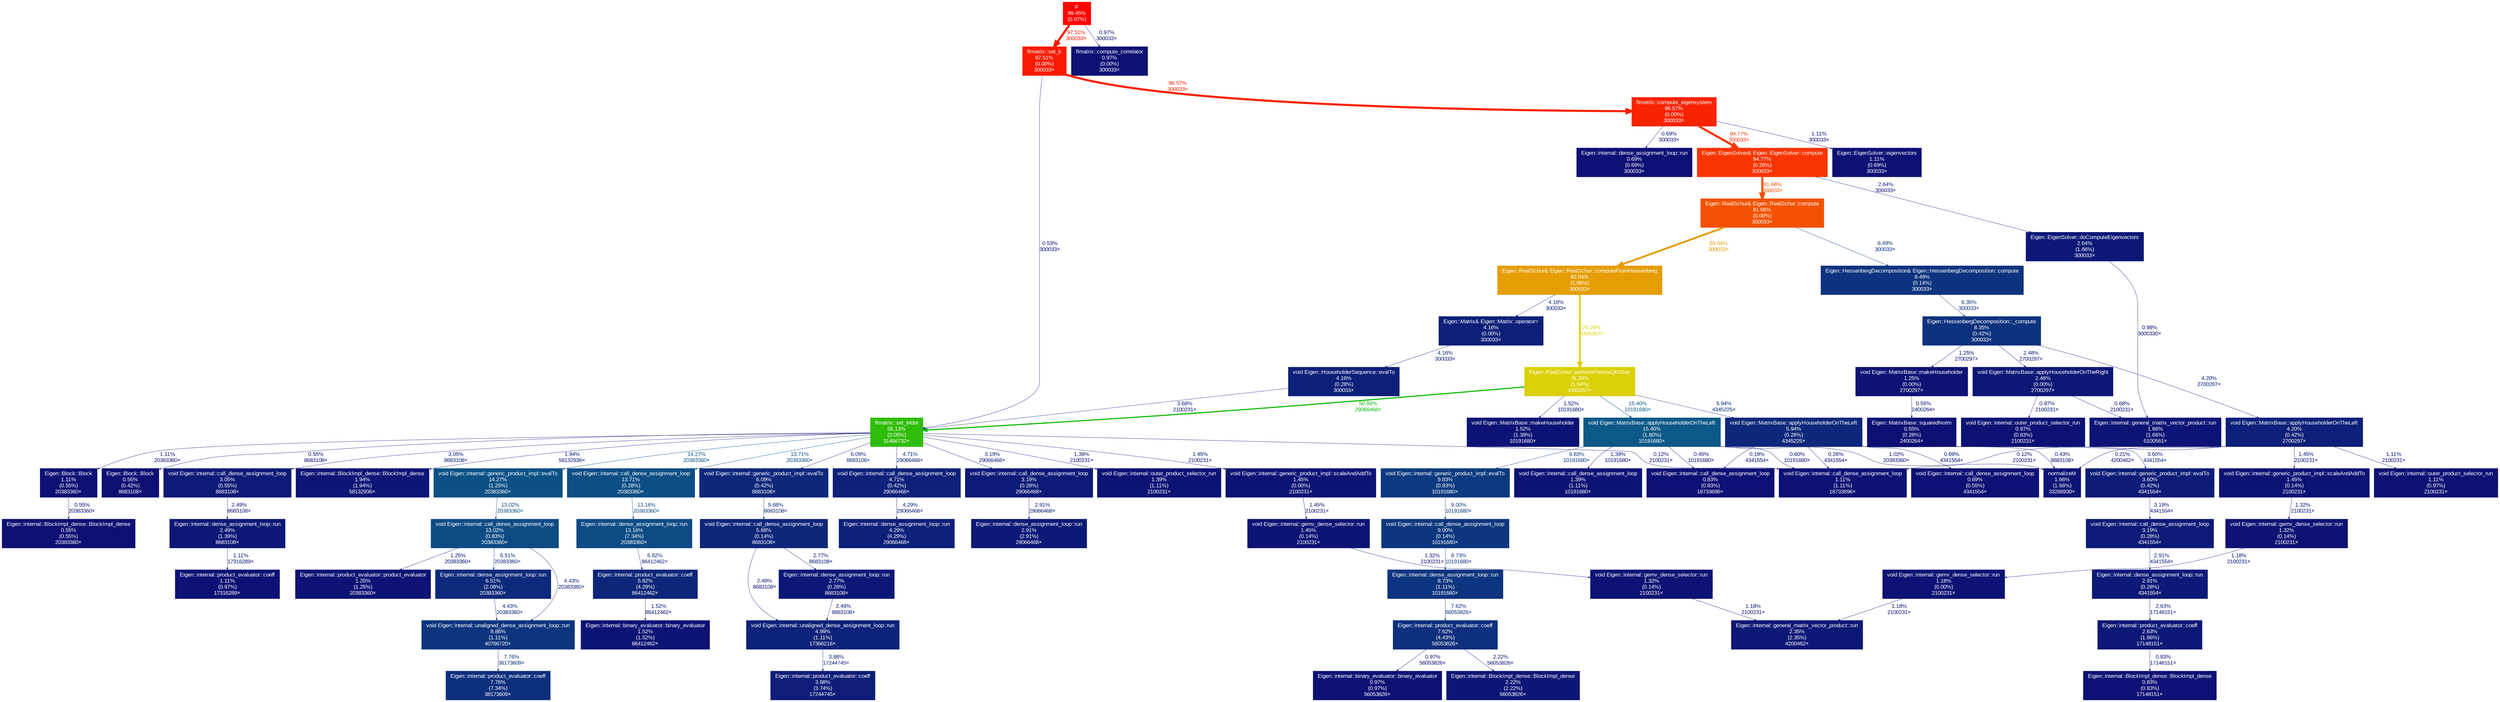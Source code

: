 digraph {
	graph [fontname=Arial, nodesep=0.125, ranksep=0.25];
	node [fontcolor=white, fontname=Arial, height=0, shape=box, style=filled, width=0];
	edge [fontname=Arial];
	1 [color="#fe0600", fontcolor="#ffffff", fontsize="10.00", label="F\n99.45%\n(0.97%)"];
	1 -> 2 [arrowsize="0.99", color="#fb1a01", fontcolor="#fb1a01", fontsize="10.00", label="97.51%\n300033×", labeldistance="3.90", penwidth="3.90"];
	1 -> 68 [arrowsize="0.35", color="#0d1174", fontcolor="#0d1174", fontsize="10.00", label="0.97%\n300033×", labeldistance="0.50", penwidth="0.50"];
	2 [color="#fb1a01", fontcolor="#ffffff", fontsize="10.00", label="flmatrix::set_k\n97.51%\n(0.00%)\n300033×"];
	2 -> 3 [arrowsize="0.98", color="#fa2301", fontcolor="#fa2301", fontsize="10.00", label="96.57%\n300033×", labeldistance="3.86", penwidth="3.86"];
	2 -> 8 [arrowsize="0.35", color="#0d0f73", fontcolor="#0d0f73", fontsize="10.00", label="0.53%\n300033×", labeldistance="0.50", penwidth="0.50"];
	3 [color="#fa2301", fontcolor="#ffffff", fontsize="10.00", label="flmatrix::compute_eigensystem\n96.57%\n(0.00%)\n300033×"];
	3 -> 4 [arrowsize="0.97", color="#f73501", fontcolor="#f73501", fontsize="10.00", label="94.77%\n300033×", labeldistance="3.79", penwidth="3.79"];
	3 -> 66 [arrowsize="0.35", color="#0d1174", fontcolor="#0d1174", fontsize="10.00", label="1.11%\n300033×", labeldistance="0.50", penwidth="0.50"];
	3 -> 73 [arrowsize="0.35", color="#0d1074", fontcolor="#0d1074", fontsize="10.00", label="0.69%\n300033×", labeldistance="0.50", penwidth="0.50"];
	4 [color="#f73501", fontcolor="#ffffff", fontsize="10.00", label="Eigen::EigenSolver& Eigen::EigenSolver::compute\n94.77%\n(0.28%)\n300033×"];
	4 -> 5 [arrowsize="0.96", color="#f25202", fontcolor="#f25202", fontsize="10.00", label="91.66%\n300033×", labeldistance="3.67", penwidth="3.67"];
	4 -> 41 [arrowsize="0.35", color="#0d1876", fontcolor="#0d1876", fontsize="10.00", label="2.64%\n300033×", labeldistance="0.50", penwidth="0.50"];
	5 [color="#f25202", fontcolor="#ffffff", fontsize="10.00", label="Eigen::RealSchur& Eigen::RealSchur::compute\n91.66%\n(0.00%)\n300033×"];
	5 -> 6 [arrowsize="0.91", color="#e59d04", fontcolor="#e59d04", fontsize="10.00", label="83.04%\n300033×", labeldistance="3.32", penwidth="3.32"];
	5 -> 18 [arrowsize="0.35", color="#0d337e", fontcolor="#0d337e", fontsize="10.00", label="8.49%\n300033×", labeldistance="0.50", penwidth="0.50"];
	6 [color="#e59d04", fontcolor="#ffffff", fontsize="10.00", label="Eigen::RealSchur& Eigen::RealSchur::computeFromHessenberg\n83.04%\n(1.66%)\n300033×"];
	6 -> 7 [arrowsize="0.87", color="#dbd005", fontcolor="#dbd005", fontsize="10.00", label="76.29%\n4345257×", labeldistance="3.05", penwidth="3.05"];
	6 -> 31 [arrowsize="0.35", color="#0d1f78", fontcolor="#0d1f78", fontsize="10.00", label="4.16%\n300033×", labeldistance="0.50", penwidth="0.50"];
	7 [color="#dbd005", fontcolor="#ffffff", fontsize="10.00", label="Eigen::RealSchur::performFrancisQRStep\n76.29%\n(1.94%)\n4345257×"];
	7 -> 8 [arrowsize="0.71", color="#10b709", fontcolor="#10b709", fontsize="10.00", label="50.93%\n29066468×", labeldistance="2.04", penwidth="2.04"];
	7 -> 9 [arrowsize="0.39", color="#0c5887", fontcolor="#0c5887", fontsize="10.00", label="15.40%\n10191680×", labeldistance="0.62", penwidth="0.62"];
	7 -> 25 [arrowsize="0.35", color="#0d277a", fontcolor="#0d277a", fontsize="10.00", label="5.94%\n4345225×", labeldistance="0.50", penwidth="0.50"];
	7 -> 51 [arrowsize="0.35", color="#0d1375", fontcolor="#0d1375", fontsize="10.00", label="1.52%\n10191680×", labeldistance="0.50", penwidth="0.50"];
	8 [color="#2ebd09", fontcolor="#ffffff", fontsize="10.00", label="flmatrix::set_Mdot\n55.13%\n(3.05%)\n31466732×"];
	8 -> 10 [arrowsize="0.38", color="#0c5185", fontcolor="#0c5185", fontsize="10.00", label="14.27%\n20383360×", labeldistance="0.57", penwidth="0.57"];
	8 -> 11 [arrowsize="0.37", color="#0d4e84", fontcolor="#0d4e84", fontsize="10.00", label="13.71%\n20383360×", labeldistance="0.55", penwidth="0.55"];
	8 -> 23 [arrowsize="0.35", color="#0d277b", fontcolor="#0d277b", fontsize="10.00", label="6.09%\n8683108×", labeldistance="0.50", penwidth="0.50"];
	8 -> 28 [arrowsize="0.35", color="#0d2179", fontcolor="#0d2179", fontsize="10.00", label="4.71%\n29066468×", labeldistance="0.50", penwidth="0.50"];
	8 -> 35 [arrowsize="0.35", color="#0d1a77", fontcolor="#0d1a77", fontsize="10.00", label="3.19%\n29066468×", labeldistance="0.50", penwidth="0.50"];
	8 -> 36 [arrowsize="0.35", color="#0d1a77", fontcolor="#0d1a77", fontsize="10.00", label="3.05%\n8683108×", labeldistance="0.50", penwidth="0.50"];
	8 -> 47 [arrowsize="0.35", color="#0d1575", fontcolor="#0d1575", fontsize="10.00", label="1.94%\n58132936×", labeldistance="0.50", penwidth="0.50"];
	8 -> 53 [arrowsize="0.35", color="#0d1375", fontcolor="#0d1375", fontsize="10.00", label="1.45%\n2100231×", labeldistance="0.50", penwidth="0.50"];
	8 -> 55 [arrowsize="0.35", color="#0d1275", fontcolor="#0d1275", fontsize="10.00", label="1.39%\n2100231×", labeldistance="0.50", penwidth="0.50"];
	8 -> 62 [arrowsize="0.35", color="#0d1174", fontcolor="#0d1174", fontsize="10.00", label="1.11%\n20383360×", labeldistance="0.50", penwidth="0.50"];
	8 -> 63 [arrowsize="0.35", color="#0d0d73", fontcolor="#0d0d73", fontsize="10.00", label="0.12%\n2100231×", labeldistance="0.50", penwidth="0.50"];
	8 -> 75 [arrowsize="0.35", color="#0d0f73", fontcolor="#0d0f73", fontsize="10.00", label="0.55%\n8683108×", labeldistance="0.50", penwidth="0.50"];
	9 [color="#0c5887", fontcolor="#ffffff", fontsize="10.00", label="void Eigen::MatrixBase::applyHouseholderOnTheLeft\n15.40%\n(1.80%)\n10191680×"];
	9 -> 14 [arrowsize="0.35", color="#0d3a7f", fontcolor="#0d3a7f", fontsize="10.00", label="9.83%\n10191680×", labeldistance="0.50", penwidth="0.50"];
	9 -> 48 [arrowsize="0.35", color="#0d1174", fontcolor="#0d1174", fontsize="10.00", label="1.02%\n20383360×", labeldistance="0.50", penwidth="0.50"];
	9 -> 56 [arrowsize="0.35", color="#0d1275", fontcolor="#0d1275", fontsize="10.00", label="1.39%\n10191680×", labeldistance="0.50", penwidth="0.50"];
	9 -> 63 [arrowsize="0.35", color="#0d0f74", fontcolor="#0d0f74", fontsize="10.00", label="0.60%\n10191680×", labeldistance="0.50", penwidth="0.50"];
	9 -> 70 [arrowsize="0.35", color="#0d0f73", fontcolor="#0d0f73", fontsize="10.00", label="0.45%\n10191680×", labeldistance="0.50", penwidth="0.50"];
	10 [color="#0c5185", fontcolor="#ffffff", fontsize="10.00", label="void Eigen::internal::generic_product_impl::evalTo\n14.27%\n(1.25%)\n20383360×"];
	10 -> 13 [arrowsize="0.36", color="#0d4b84", fontcolor="#0d4b84", fontsize="10.00", label="13.02%\n20383360×", labeldistance="0.52", penwidth="0.52"];
	11 [color="#0d4e84", fontcolor="#ffffff", fontsize="10.00", label="void Eigen::internal::call_dense_assignment_loop\n13.71%\n(0.28%)\n20383360×"];
	11 -> 12 [arrowsize="0.36", color="#0d4b84", fontcolor="#0d4b84", fontsize="10.00", label="13.16%\n20383360×", labeldistance="0.53", penwidth="0.53"];
	12 [color="#0d4b84", fontcolor="#ffffff", fontsize="10.00", label="Eigen::internal::dense_assignment_loop::run\n13.16%\n(7.34%)\n20383360×"];
	12 -> 24 [arrowsize="0.35", color="#0d267a", fontcolor="#0d267a", fontsize="10.00", label="5.82%\n86412462×", labeldistance="0.50", penwidth="0.50"];
	13 [color="#0d4b84", fontcolor="#ffffff", fontsize="10.00", label="void Eigen::internal::call_dense_assignment_loop\n13.02%\n(0.83%)\n20383360×"];
	13 -> 15 [arrowsize="0.35", color="#0d2078", fontcolor="#0d2078", fontsize="10.00", label="4.43%\n20383360×", labeldistance="0.50", penwidth="0.50"];
	13 -> 22 [arrowsize="0.35", color="#0d297b", fontcolor="#0d297b", fontsize="10.00", label="6.51%\n20383360×", labeldistance="0.50", penwidth="0.50"];
	13 -> 59 [arrowsize="0.35", color="#0d1274", fontcolor="#0d1274", fontsize="10.00", label="1.25%\n20383360×", labeldistance="0.50", penwidth="0.50"];
	14 [color="#0d3a7f", fontcolor="#ffffff", fontsize="10.00", label="void Eigen::internal::generic_product_impl::evalTo\n9.83%\n(0.83%)\n10191680×"];
	14 -> 16 [arrowsize="0.35", color="#0d367e", fontcolor="#0d367e", fontsize="10.00", label="9.00%\n10191680×", labeldistance="0.50", penwidth="0.50"];
	15 [color="#0d357e", fontcolor="#ffffff", fontsize="10.00", label="void Eigen::internal::unaligned_dense_assignment_loop::run\n8.86%\n(1.11%)\n40766720×"];
	15 -> 20 [arrowsize="0.35", color="#0d2f7d", fontcolor="#0d2f7d", fontsize="10.00", label="7.76%\n38173609×", labeldistance="0.50", penwidth="0.50"];
	16 [color="#0d367e", fontcolor="#ffffff", fontsize="10.00", label="void Eigen::internal::call_dense_assignment_loop\n9.00%\n(0.14%)\n10191680×"];
	16 -> 17 [arrowsize="0.35", color="#0d347e", fontcolor="#0d347e", fontsize="10.00", label="8.73%\n10191680×", labeldistance="0.50", penwidth="0.50"];
	17 [color="#0d347e", fontcolor="#ffffff", fontsize="10.00", label="Eigen::internal::dense_assignment_loop::run\n8.73%\n(1.11%)\n10191680×"];
	17 -> 21 [arrowsize="0.35", color="#0d2f7d", fontcolor="#0d2f7d", fontsize="10.00", label="7.62%\n56053826×", labeldistance="0.50", penwidth="0.50"];
	18 [color="#0d337e", fontcolor="#ffffff", fontsize="10.00", label="Eigen::HessenbergDecomposition& Eigen::HessenbergDecomposition::compute\n8.49%\n(0.14%)\n300033×"];
	18 -> 19 [arrowsize="0.35", color="#0d327d", fontcolor="#0d327d", fontsize="10.00", label="8.35%\n300033×", labeldistance="0.50", penwidth="0.50"];
	19 [color="#0d327d", fontcolor="#ffffff", fontsize="10.00", label="Eigen::HessenbergDecomposition::_compute\n8.35%\n(0.42%)\n300033×"];
	19 -> 30 [arrowsize="0.35", color="#0d1f78", fontcolor="#0d1f78", fontsize="10.00", label="4.20%\n2700297×", labeldistance="0.50", penwidth="0.50"];
	19 -> 44 [arrowsize="0.35", color="#0d1776", fontcolor="#0d1776", fontsize="10.00", label="2.48%\n2700297×", labeldistance="0.50", penwidth="0.50"];
	19 -> 61 [arrowsize="0.35", color="#0d1274", fontcolor="#0d1274", fontsize="10.00", label="1.25%\n2700297×", labeldistance="0.50", penwidth="0.50"];
	20 [color="#0d2f7d", fontcolor="#ffffff", fontsize="10.00", label="Eigen::internal::product_evaluator::coeff\n7.76%\n(7.34%)\n38173609×"];
	21 [color="#0d2f7d", fontcolor="#ffffff", fontsize="10.00", label="Eigen::internal::product_evaluator::coeff\n7.62%\n(4.43%)\n56053826×"];
	21 -> 46 [arrowsize="0.35", color="#0d1676", fontcolor="#0d1676", fontsize="10.00", label="2.22%\n56053826×", labeldistance="0.50", penwidth="0.50"];
	21 -> 69 [arrowsize="0.35", color="#0d1174", fontcolor="#0d1174", fontsize="10.00", label="0.97%\n56053826×", labeldistance="0.50", penwidth="0.50"];
	22 [color="#0d297b", fontcolor="#ffffff", fontsize="10.00", label="Eigen::internal::dense_assignment_loop::run\n6.51%\n(2.08%)\n20383360×"];
	22 -> 15 [arrowsize="0.35", color="#0d2078", fontcolor="#0d2078", fontsize="10.00", label="4.43%\n20383360×", labeldistance="0.50", penwidth="0.50"];
	23 [color="#0d277b", fontcolor="#ffffff", fontsize="10.00", label="void Eigen::internal::generic_product_impl::evalTo\n6.09%\n(0.42%)\n8683108×"];
	23 -> 26 [arrowsize="0.35", color="#0d267a", fontcolor="#0d267a", fontsize="10.00", label="5.68%\n8683108×", labeldistance="0.50", penwidth="0.50"];
	24 [color="#0d267a", fontcolor="#ffffff", fontsize="10.00", label="Eigen::internal::product_evaluator::coeff\n5.82%\n(4.29%)\n86412462×"];
	24 -> 50 [arrowsize="0.35", color="#0d1375", fontcolor="#0d1375", fontsize="10.00", label="1.52%\n86412462×", labeldistance="0.50", penwidth="0.50"];
	25 [color="#0d277a", fontcolor="#ffffff", fontsize="10.00", label="void Eigen::MatrixBase::applyHouseholderOnTheLeft\n5.94%\n(0.28%)\n4345225×"];
	25 -> 34 [arrowsize="0.35", color="#0d1c77", fontcolor="#0d1c77", fontsize="10.00", label="3.60%\n4341554×", labeldistance="0.50", penwidth="0.50"];
	25 -> 48 [arrowsize="0.35", color="#0d0f73", fontcolor="#0d0f73", fontsize="10.00", label="0.43%\n8683108×", labeldistance="0.50", penwidth="0.50"];
	25 -> 63 [arrowsize="0.35", color="#0d0e73", fontcolor="#0d0e73", fontsize="10.00", label="0.26%\n4341554×", labeldistance="0.50", penwidth="0.50"];
	25 -> 70 [arrowsize="0.35", color="#0d0e73", fontcolor="#0d0e73", fontsize="10.00", label="0.19%\n4341554×", labeldistance="0.50", penwidth="0.50"];
	25 -> 72 [arrowsize="0.35", color="#0d1074", fontcolor="#0d1074", fontsize="10.00", label="0.69%\n4341554×", labeldistance="0.50", penwidth="0.50"];
	26 [color="#0d267a", fontcolor="#ffffff", fontsize="10.00", label="void Eigen::internal::call_dense_assignment_loop\n5.68%\n(0.14%)\n8683108×"];
	26 -> 27 [arrowsize="0.35", color="#0d1776", fontcolor="#0d1776", fontsize="10.00", label="2.49%\n8683108×", labeldistance="0.50", penwidth="0.50"];
	26 -> 40 [arrowsize="0.35", color="#0d1876", fontcolor="#0d1876", fontsize="10.00", label="2.77%\n8683108×", labeldistance="0.50", penwidth="0.50"];
	27 [color="#0d2279", fontcolor="#ffffff", fontsize="10.00", label="void Eigen::internal::unaligned_dense_assignment_loop::run\n4.99%\n(1.11%)\n17366216×"];
	27 -> 33 [arrowsize="0.35", color="#0d1d78", fontcolor="#0d1d78", fontsize="10.00", label="3.88%\n17244745×", labeldistance="0.50", penwidth="0.50"];
	28 [color="#0d2179", fontcolor="#ffffff", fontsize="10.00", label="void Eigen::internal::call_dense_assignment_loop\n4.71%\n(0.42%)\n29066468×"];
	28 -> 29 [arrowsize="0.35", color="#0d1f78", fontcolor="#0d1f78", fontsize="10.00", label="4.29%\n29066468×", labeldistance="0.50", penwidth="0.50"];
	29 [color="#0d1f78", fontcolor="#ffffff", fontsize="10.00", label="Eigen::internal::dense_assignment_loop::run\n4.29%\n(4.29%)\n29066468×"];
	30 [color="#0d1f78", fontcolor="#ffffff", fontsize="10.00", label="void Eigen::MatrixBase::applyHouseholderOnTheLeft\n4.20%\n(0.42%)\n2700297×"];
	30 -> 48 [arrowsize="0.35", color="#0d0e73", fontcolor="#0d0e73", fontsize="10.00", label="0.21%\n4200462×", labeldistance="0.50", penwidth="0.50"];
	30 -> 54 [arrowsize="0.35", color="#0d1375", fontcolor="#0d1375", fontsize="10.00", label="1.45%\n2100231×", labeldistance="0.50", penwidth="0.50"];
	30 -> 63 [arrowsize="0.35", color="#0d0d73", fontcolor="#0d0d73", fontsize="10.00", label="0.12%\n2100231×", labeldistance="0.50", penwidth="0.50"];
	30 -> 65 [arrowsize="0.35", color="#0d1174", fontcolor="#0d1174", fontsize="10.00", label="1.11%\n2100231×", labeldistance="0.50", penwidth="0.50"];
	31 [color="#0d1f78", fontcolor="#ffffff", fontsize="10.00", label="Eigen::Matrix& Eigen::Matrix::operator=\n4.16%\n(0.00%)\n300033×"];
	31 -> 32 [arrowsize="0.35", color="#0d1f78", fontcolor="#0d1f78", fontsize="10.00", label="4.16%\n300033×", labeldistance="0.50", penwidth="0.50"];
	32 [color="#0d1f78", fontcolor="#ffffff", fontsize="10.00", label="void Eigen::HouseholderSequence::evalTo\n4.16%\n(0.28%)\n300033×"];
	32 -> 8 [arrowsize="0.35", color="#0d1c77", fontcolor="#0d1c77", fontsize="10.00", label="3.68%\n2100231×", labeldistance="0.50", penwidth="0.50"];
	33 [color="#0d1d78", fontcolor="#ffffff", fontsize="10.00", label="Eigen::internal::product_evaluator::coeff\n3.88%\n(3.74%)\n17244745×"];
	34 [color="#0d1c77", fontcolor="#ffffff", fontsize="10.00", label="void Eigen::internal::generic_product_impl::evalTo\n3.60%\n(0.42%)\n4341554×"];
	34 -> 37 [arrowsize="0.35", color="#0d1a77", fontcolor="#0d1a77", fontsize="10.00", label="3.19%\n4341554×", labeldistance="0.50", penwidth="0.50"];
	35 [color="#0d1a77", fontcolor="#ffffff", fontsize="10.00", label="void Eigen::internal::call_dense_assignment_loop\n3.19%\n(0.28%)\n29066468×"];
	35 -> 38 [arrowsize="0.35", color="#0d1976", fontcolor="#0d1976", fontsize="10.00", label="2.91%\n29066468×", labeldistance="0.50", penwidth="0.50"];
	36 [color="#0d1a77", fontcolor="#ffffff", fontsize="10.00", label="void Eigen::internal::call_dense_assignment_loop\n3.05%\n(0.55%)\n8683108×"];
	36 -> 43 [arrowsize="0.35", color="#0d1776", fontcolor="#0d1776", fontsize="10.00", label="2.49%\n8683108×", labeldistance="0.50", penwidth="0.50"];
	37 [color="#0d1a77", fontcolor="#ffffff", fontsize="10.00", label="void Eigen::internal::call_dense_assignment_loop\n3.19%\n(0.28%)\n4341554×"];
	37 -> 39 [arrowsize="0.35", color="#0d1976", fontcolor="#0d1976", fontsize="10.00", label="2.91%\n4341554×", labeldistance="0.50", penwidth="0.50"];
	38 [color="#0d1976", fontcolor="#ffffff", fontsize="10.00", label="Eigen::internal::dense_assignment_loop::run\n2.91%\n(2.91%)\n29066468×"];
	39 [color="#0d1976", fontcolor="#ffffff", fontsize="10.00", label="Eigen::internal::dense_assignment_loop::run\n2.91%\n(0.28%)\n4341554×"];
	39 -> 42 [arrowsize="0.35", color="#0d1876", fontcolor="#0d1876", fontsize="10.00", label="2.63%\n17148151×", labeldistance="0.50", penwidth="0.50"];
	40 [color="#0d1876", fontcolor="#ffffff", fontsize="10.00", label="Eigen::internal::dense_assignment_loop::run\n2.77%\n(0.28%)\n8683108×"];
	40 -> 27 [arrowsize="0.35", color="#0d1776", fontcolor="#0d1776", fontsize="10.00", label="2.49%\n8683108×", labeldistance="0.50", penwidth="0.50"];
	41 [color="#0d1876", fontcolor="#ffffff", fontsize="10.00", label="Eigen::EigenSolver::doComputeEigenvectors\n2.64%\n(1.66%)\n300033×"];
	41 -> 49 [arrowsize="0.35", color="#0d1174", fontcolor="#0d1174", fontsize="10.00", label="0.98%\n3000330×", labeldistance="0.50", penwidth="0.50"];
	42 [color="#0d1876", fontcolor="#ffffff", fontsize="10.00", label="Eigen::internal::product_evaluator::coeff\n2.63%\n(1.66%)\n17148151×"];
	42 -> 71 [arrowsize="0.35", color="#0d1074", fontcolor="#0d1074", fontsize="10.00", label="0.83%\n17148151×", labeldistance="0.50", penwidth="0.50"];
	43 [color="#0d1776", fontcolor="#ffffff", fontsize="10.00", label="Eigen::internal::dense_assignment_loop::run\n2.49%\n(1.39%)\n8683108×"];
	43 -> 64 [arrowsize="0.35", color="#0d1174", fontcolor="#0d1174", fontsize="10.00", label="1.11%\n17316289×", labeldistance="0.50", penwidth="0.50"];
	44 [color="#0d1776", fontcolor="#ffffff", fontsize="10.00", label="void Eigen::MatrixBase::applyHouseholderOnTheRight\n2.48%\n(0.00%)\n2700297×"];
	44 -> 49 [arrowsize="0.35", color="#0d1074", fontcolor="#0d1074", fontsize="10.00", label="0.68%\n2100231×", labeldistance="0.50", penwidth="0.50"];
	44 -> 67 [arrowsize="0.35", color="#0d1174", fontcolor="#0d1174", fontsize="10.00", label="0.97%\n2100231×", labeldistance="0.50", penwidth="0.50"];
	45 [color="#0d1776", fontcolor="#ffffff", fontsize="10.00", label="Eigen::internal::general_matrix_vector_product::run\n2.35%\n(2.35%)\n4200462×"];
	46 [color="#0d1676", fontcolor="#ffffff", fontsize="10.00", label="Eigen::internal::BlockImpl_dense::BlockImpl_dense\n2.22%\n(2.22%)\n56053826×"];
	47 [color="#0d1575", fontcolor="#ffffff", fontsize="10.00", label="Eigen::internal::BlockImpl_dense::BlockImpl_dense\n1.94%\n(1.94%)\n58132936×"];
	48 [color="#0d1475", fontcolor="#ffffff", fontsize="10.00", label="normalizeM\n1.66%\n(1.66%)\n33266930×"];
	49 [color="#0d1475", fontcolor="#ffffff", fontsize="10.00", label="Eigen::internal::general_matrix_vector_product::run\n1.66%\n(1.66%)\n5100561×"];
	50 [color="#0d1375", fontcolor="#ffffff", fontsize="10.00", label="Eigen::internal::binary_evaluator::binary_evaluator\n1.52%\n(1.52%)\n86412462×"];
	51 [color="#0d1375", fontcolor="#ffffff", fontsize="10.00", label="void Eigen::MatrixBase::makeHouseholder\n1.52%\n(1.39%)\n10191680×"];
	52 [color="#0d1375", fontcolor="#ffffff", fontsize="10.00", label="void Eigen::internal::gemv_dense_selector::run\n1.45%\n(0.14%)\n2100231×"];
	52 -> 58 [arrowsize="0.35", color="#0d1274", fontcolor="#0d1274", fontsize="10.00", label="1.32%\n2100231×", labeldistance="0.50", penwidth="0.50"];
	53 [color="#0d1375", fontcolor="#ffffff", fontsize="10.00", label="void Eigen::internal::generic_product_impl::scaleAndAddTo\n1.45%\n(0.00%)\n2100231×"];
	53 -> 52 [arrowsize="0.35", color="#0d1375", fontcolor="#0d1375", fontsize="10.00", label="1.45%\n2100231×", labeldistance="0.50", penwidth="0.50"];
	54 [color="#0d1375", fontcolor="#ffffff", fontsize="10.00", label="void Eigen::internal::generic_product_impl::scaleAndAddTo\n1.45%\n(0.14%)\n2100231×"];
	54 -> 57 [arrowsize="0.35", color="#0d1274", fontcolor="#0d1274", fontsize="10.00", label="1.32%\n2100231×", labeldistance="0.50", penwidth="0.50"];
	55 [color="#0d1275", fontcolor="#ffffff", fontsize="10.00", label="void Eigen::internal::outer_product_selector_run\n1.39%\n(1.11%)\n2100231×"];
	56 [color="#0d1275", fontcolor="#ffffff", fontsize="10.00", label="void Eigen::internal::call_dense_assignment_loop\n1.39%\n(1.11%)\n10191680×"];
	57 [color="#0d1274", fontcolor="#ffffff", fontsize="10.00", label="void Eigen::internal::gemv_dense_selector::run\n1.32%\n(0.14%)\n2100231×"];
	57 -> 60 [arrowsize="0.35", color="#0d1274", fontcolor="#0d1274", fontsize="10.00", label="1.18%\n2100231×", labeldistance="0.50", penwidth="0.50"];
	58 [color="#0d1274", fontcolor="#ffffff", fontsize="10.00", label="void Eigen::internal::gemv_dense_selector::run\n1.32%\n(0.14%)\n2100231×"];
	58 -> 45 [arrowsize="0.35", color="#0d1274", fontcolor="#0d1274", fontsize="10.00", label="1.18%\n2100231×", labeldistance="0.50", penwidth="0.50"];
	59 [color="#0d1274", fontcolor="#ffffff", fontsize="10.00", label="Eigen::internal::product_evaluator::product_evaluator\n1.25%\n(1.25%)\n20383360×"];
	60 [color="#0d1274", fontcolor="#ffffff", fontsize="10.00", label="void Eigen::internal::gemv_dense_selector::run\n1.18%\n(0.00%)\n2100231×"];
	60 -> 45 [arrowsize="0.35", color="#0d1274", fontcolor="#0d1274", fontsize="10.00", label="1.18%\n2100231×", labeldistance="0.50", penwidth="0.50"];
	61 [color="#0d1274", fontcolor="#ffffff", fontsize="10.00", label="void Eigen::MatrixBase::makeHouseholder\n1.25%\n(0.00%)\n2700297×"];
	61 -> 76 [arrowsize="0.35", color="#0d0f73", fontcolor="#0d0f73", fontsize="10.00", label="0.55%\n2400264×", labeldistance="0.50", penwidth="0.50"];
	62 [color="#0d1174", fontcolor="#ffffff", fontsize="10.00", label="Eigen::Block::Block\n1.11%\n(0.55%)\n20383360×"];
	62 -> 74 [arrowsize="0.35", color="#0d0f73", fontcolor="#0d0f73", fontsize="10.00", label="0.55%\n20383360×", labeldistance="0.50", penwidth="0.50"];
	63 [color="#0d1174", fontcolor="#ffffff", fontsize="10.00", label="void Eigen::internal::call_dense_assignment_loop\n1.11%\n(1.11%)\n18733696×"];
	64 [color="#0d1174", fontcolor="#ffffff", fontsize="10.00", label="Eigen::internal::product_evaluator::coeff\n1.11%\n(0.97%)\n17316289×"];
	65 [color="#0d1174", fontcolor="#ffffff", fontsize="10.00", label="void Eigen::internal::outer_product_selector_run\n1.11%\n(0.97%)\n2100231×"];
	66 [color="#0d1174", fontcolor="#ffffff", fontsize="10.00", label="Eigen::EigenSolver::eigenvectors\n1.11%\n(0.69%)\n300033×"];
	67 [color="#0d1174", fontcolor="#ffffff", fontsize="10.00", label="void Eigen::internal::outer_product_selector_run\n0.97%\n(0.83%)\n2100231×"];
	68 [color="#0d1174", fontcolor="#ffffff", fontsize="10.00", label="flmatrix::compute_correlator\n0.97%\n(0.00%)\n300033×"];
	69 [color="#0d1174", fontcolor="#ffffff", fontsize="10.00", label="Eigen::internal::binary_evaluator::binary_evaluator\n0.97%\n(0.97%)\n56053826×"];
	70 [color="#0d1074", fontcolor="#ffffff", fontsize="10.00", label="void Eigen::internal::call_dense_assignment_loop\n0.83%\n(0.83%)\n18733696×"];
	71 [color="#0d1074", fontcolor="#ffffff", fontsize="10.00", label="Eigen::internal::BlockImpl_dense::BlockImpl_dense\n0.83%\n(0.83%)\n17148151×"];
	72 [color="#0d1074", fontcolor="#ffffff", fontsize="10.00", label="void Eigen::internal::call_dense_assignment_loop\n0.69%\n(0.55%)\n4341554×"];
	73 [color="#0d1074", fontcolor="#ffffff", fontsize="10.00", label="Eigen::internal::dense_assignment_loop::run\n0.69%\n(0.69%)\n300033×"];
	74 [color="#0d0f73", fontcolor="#ffffff", fontsize="10.00", label="Eigen::internal::BlockImpl_dense::BlockImpl_dense\n0.55%\n(0.55%)\n20383360×"];
	75 [color="#0d0f73", fontcolor="#ffffff", fontsize="10.00", label="Eigen::Block::Block\n0.55%\n(0.42%)\n8683108×"];
	76 [color="#0d0f73", fontcolor="#ffffff", fontsize="10.00", label="Eigen::MatrixBase::squaredNorm\n0.55%\n(0.28%)\n2400264×"];
}
